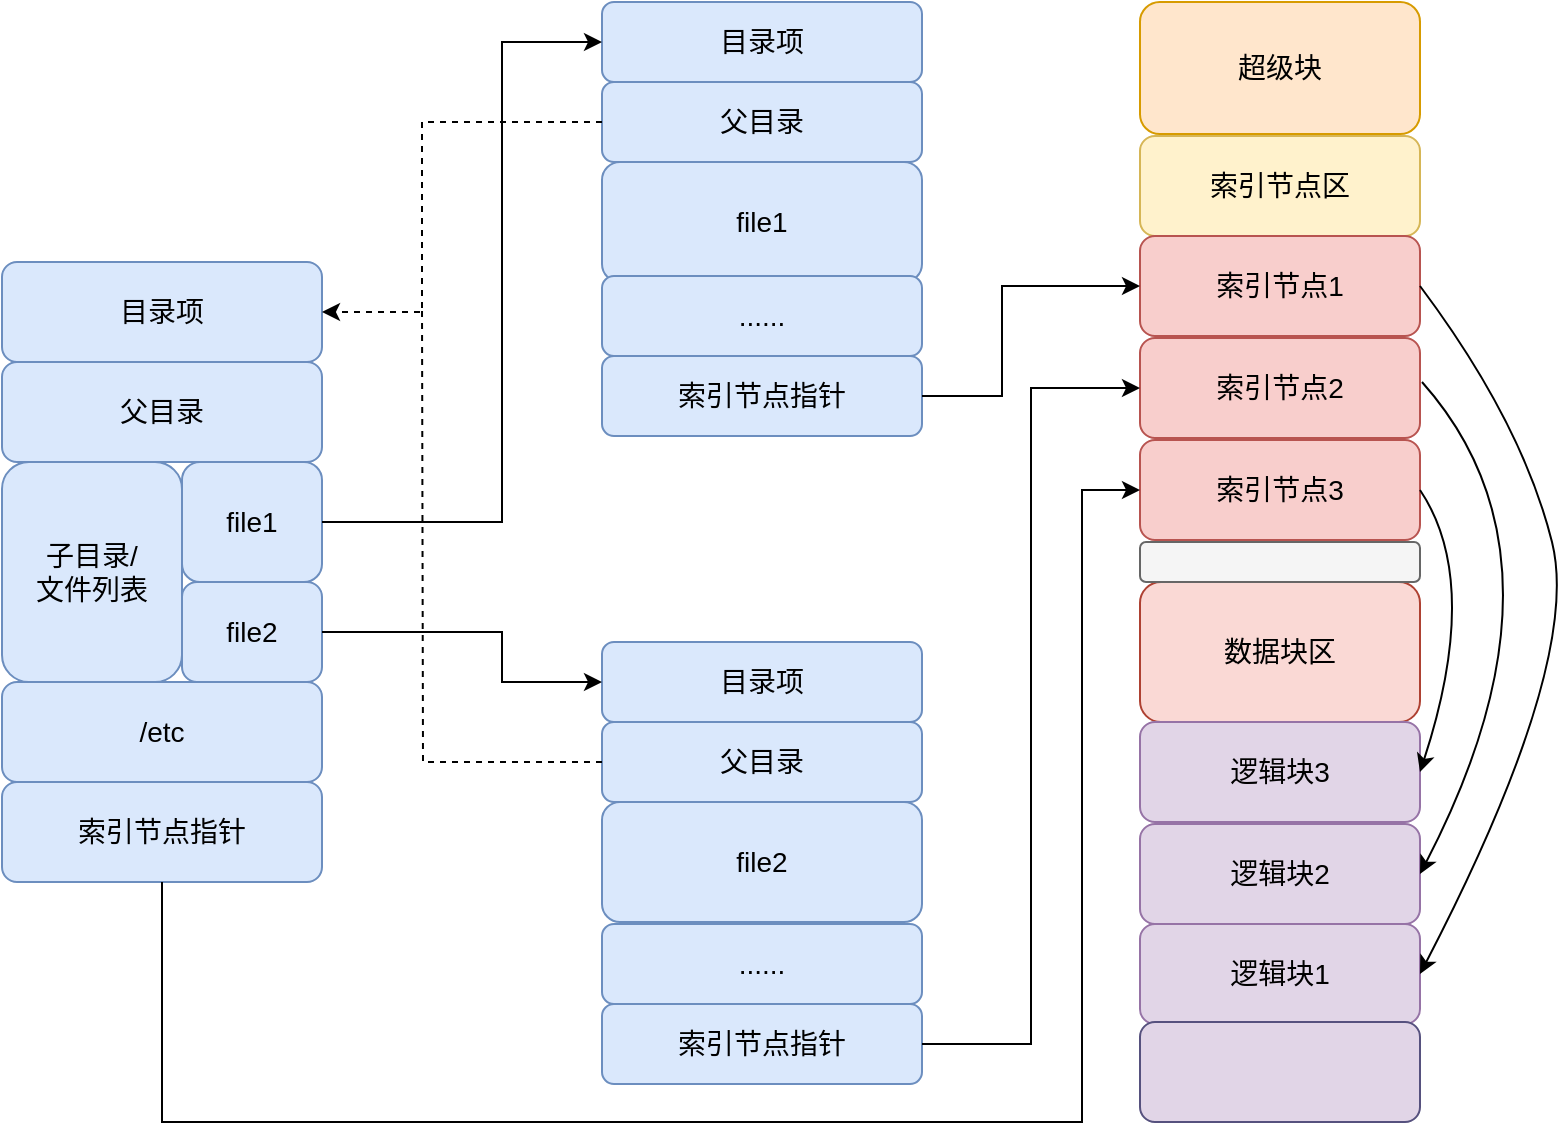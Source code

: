 <mxfile version="21.6.5" type="github">
  <diagram name="第 1 页" id="C635Q8EO_V4iNNacHxs6">
    <mxGraphModel dx="880" dy="446" grid="1" gridSize="10" guides="1" tooltips="1" connect="1" arrows="1" fold="1" page="1" pageScale="1" pageWidth="827" pageHeight="1169" math="0" shadow="0">
      <root>
        <mxCell id="0" />
        <mxCell id="1" parent="0" />
        <mxCell id="OQFdeBzDbGrKhD_iRUs_-1" value="目录项" style="rounded=1;whiteSpace=wrap;html=1;fillColor=#dae8fc;strokeColor=#6c8ebf;fontSize=14;" vertex="1" parent="1">
          <mxGeometry x="100" y="240" width="160" height="50" as="geometry" />
        </mxCell>
        <mxCell id="OQFdeBzDbGrKhD_iRUs_-3" value="父目录" style="rounded=1;whiteSpace=wrap;html=1;fillColor=#dae8fc;strokeColor=#6c8ebf;fontSize=14;" vertex="1" parent="1">
          <mxGeometry x="100" y="290" width="160" height="50" as="geometry" />
        </mxCell>
        <mxCell id="OQFdeBzDbGrKhD_iRUs_-4" value="/etc" style="rounded=1;whiteSpace=wrap;html=1;fillColor=#dae8fc;strokeColor=#6c8ebf;fontSize=14;" vertex="1" parent="1">
          <mxGeometry x="100" y="450" width="160" height="50" as="geometry" />
        </mxCell>
        <mxCell id="OQFdeBzDbGrKhD_iRUs_-5" value="索引节点指针" style="rounded=1;whiteSpace=wrap;html=1;fillColor=#dae8fc;strokeColor=#6c8ebf;fontSize=14;" vertex="1" parent="1">
          <mxGeometry x="100" y="500" width="160" height="50" as="geometry" />
        </mxCell>
        <mxCell id="OQFdeBzDbGrKhD_iRUs_-6" value="子目录/&lt;br style=&quot;font-size: 14px;&quot;&gt;文件列表" style="rounded=1;whiteSpace=wrap;html=1;fillColor=#dae8fc;strokeColor=#6c8ebf;fontSize=14;" vertex="1" parent="1">
          <mxGeometry x="100" y="340" width="90" height="110" as="geometry" />
        </mxCell>
        <mxCell id="OQFdeBzDbGrKhD_iRUs_-7" value="file1" style="rounded=1;whiteSpace=wrap;html=1;fillColor=#dae8fc;strokeColor=#6c8ebf;fontSize=14;" vertex="1" parent="1">
          <mxGeometry x="190" y="340" width="70" height="60" as="geometry" />
        </mxCell>
        <mxCell id="OQFdeBzDbGrKhD_iRUs_-8" value="file2" style="rounded=1;whiteSpace=wrap;html=1;fillColor=#dae8fc;strokeColor=#6c8ebf;fontSize=14;" vertex="1" parent="1">
          <mxGeometry x="190" y="400" width="70" height="50" as="geometry" />
        </mxCell>
        <mxCell id="OQFdeBzDbGrKhD_iRUs_-10" value="目录项" style="rounded=1;whiteSpace=wrap;html=1;fillColor=#dae8fc;strokeColor=#6c8ebf;fontSize=14;" vertex="1" parent="1">
          <mxGeometry x="400" y="110" width="160" height="40" as="geometry" />
        </mxCell>
        <mxCell id="OQFdeBzDbGrKhD_iRUs_-11" value="父目录" style="rounded=1;whiteSpace=wrap;html=1;fillColor=#dae8fc;strokeColor=#6c8ebf;fontSize=14;" vertex="1" parent="1">
          <mxGeometry x="400" y="150" width="160" height="40" as="geometry" />
        </mxCell>
        <mxCell id="OQFdeBzDbGrKhD_iRUs_-12" value="file1" style="rounded=1;whiteSpace=wrap;html=1;fillColor=#dae8fc;strokeColor=#6c8ebf;fontSize=14;" vertex="1" parent="1">
          <mxGeometry x="400" y="190" width="160" height="60" as="geometry" />
        </mxCell>
        <mxCell id="OQFdeBzDbGrKhD_iRUs_-13" value="......" style="rounded=1;whiteSpace=wrap;html=1;fillColor=#dae8fc;strokeColor=#6c8ebf;fontSize=14;" vertex="1" parent="1">
          <mxGeometry x="400" y="247" width="160" height="40" as="geometry" />
        </mxCell>
        <mxCell id="OQFdeBzDbGrKhD_iRUs_-14" value="索引节点指针" style="rounded=1;whiteSpace=wrap;html=1;fillColor=#dae8fc;strokeColor=#6c8ebf;fontSize=14;" vertex="1" parent="1">
          <mxGeometry x="400" y="287" width="160" height="40" as="geometry" />
        </mxCell>
        <mxCell id="OQFdeBzDbGrKhD_iRUs_-15" value="目录项" style="rounded=1;whiteSpace=wrap;html=1;fillColor=#dae8fc;strokeColor=#6c8ebf;fontSize=14;" vertex="1" parent="1">
          <mxGeometry x="400" y="430" width="160" height="40" as="geometry" />
        </mxCell>
        <mxCell id="OQFdeBzDbGrKhD_iRUs_-16" value="父目录" style="rounded=1;whiteSpace=wrap;html=1;fillColor=#dae8fc;strokeColor=#6c8ebf;fontSize=14;" vertex="1" parent="1">
          <mxGeometry x="400" y="470" width="160" height="40" as="geometry" />
        </mxCell>
        <mxCell id="OQFdeBzDbGrKhD_iRUs_-17" value="file2" style="rounded=1;whiteSpace=wrap;html=1;fillColor=#dae8fc;strokeColor=#6c8ebf;fontSize=14;" vertex="1" parent="1">
          <mxGeometry x="400" y="510" width="160" height="60" as="geometry" />
        </mxCell>
        <mxCell id="OQFdeBzDbGrKhD_iRUs_-18" value="......" style="rounded=1;whiteSpace=wrap;html=1;fillColor=#dae8fc;strokeColor=#6c8ebf;fontSize=14;" vertex="1" parent="1">
          <mxGeometry x="400" y="571" width="160" height="40" as="geometry" />
        </mxCell>
        <mxCell id="OQFdeBzDbGrKhD_iRUs_-19" value="索引节点指针" style="rounded=1;whiteSpace=wrap;html=1;fillColor=#dae8fc;strokeColor=#6c8ebf;fontSize=14;" vertex="1" parent="1">
          <mxGeometry x="400" y="611" width="160" height="40" as="geometry" />
        </mxCell>
        <mxCell id="OQFdeBzDbGrKhD_iRUs_-20" value="超级块" style="rounded=1;whiteSpace=wrap;html=1;fillColor=#ffe6cc;strokeColor=#d79b00;fontSize=14;" vertex="1" parent="1">
          <mxGeometry x="669" y="110" width="140" height="66" as="geometry" />
        </mxCell>
        <mxCell id="OQFdeBzDbGrKhD_iRUs_-21" value="索引节点区" style="rounded=1;whiteSpace=wrap;html=1;fillColor=#fff2cc;strokeColor=#d6b656;fontSize=14;" vertex="1" parent="1">
          <mxGeometry x="669" y="177" width="140" height="50" as="geometry" />
        </mxCell>
        <mxCell id="OQFdeBzDbGrKhD_iRUs_-22" value="索引节点1" style="rounded=1;whiteSpace=wrap;html=1;fillColor=#f8cecc;strokeColor=#b85450;fontSize=14;" vertex="1" parent="1">
          <mxGeometry x="669" y="227" width="140" height="50" as="geometry" />
        </mxCell>
        <mxCell id="OQFdeBzDbGrKhD_iRUs_-23" value="索引节点3" style="rounded=1;whiteSpace=wrap;html=1;fillColor=#f8cecc;strokeColor=#b85450;fontSize=14;" vertex="1" parent="1">
          <mxGeometry x="669" y="329" width="140" height="50" as="geometry" />
        </mxCell>
        <mxCell id="OQFdeBzDbGrKhD_iRUs_-24" value="索引节点2" style="rounded=1;whiteSpace=wrap;html=1;fillColor=#f8cecc;strokeColor=#b85450;fontSize=14;" vertex="1" parent="1">
          <mxGeometry x="669" y="278" width="140" height="50" as="geometry" />
        </mxCell>
        <mxCell id="OQFdeBzDbGrKhD_iRUs_-25" value="数据块区" style="rounded=1;whiteSpace=wrap;html=1;fillColor=#fad9d5;strokeColor=#ae4132;fontSize=14;" vertex="1" parent="1">
          <mxGeometry x="669" y="400" width="140" height="70" as="geometry" />
        </mxCell>
        <mxCell id="OQFdeBzDbGrKhD_iRUs_-26" value="逻辑块3" style="rounded=1;whiteSpace=wrap;html=1;fillColor=#e1d5e7;strokeColor=#9673a6;fontSize=14;" vertex="1" parent="1">
          <mxGeometry x="669" y="470" width="140" height="50" as="geometry" />
        </mxCell>
        <mxCell id="OQFdeBzDbGrKhD_iRUs_-27" value="逻辑块2" style="rounded=1;whiteSpace=wrap;html=1;fillColor=#e1d5e7;strokeColor=#9673a6;fontSize=14;" vertex="1" parent="1">
          <mxGeometry x="669" y="521" width="140" height="50" as="geometry" />
        </mxCell>
        <mxCell id="OQFdeBzDbGrKhD_iRUs_-28" value="逻辑块1" style="rounded=1;whiteSpace=wrap;html=1;fillColor=#e1d5e7;strokeColor=#9673a6;fontSize=14;" vertex="1" parent="1">
          <mxGeometry x="669" y="571" width="140" height="50" as="geometry" />
        </mxCell>
        <mxCell id="OQFdeBzDbGrKhD_iRUs_-29" value="" style="rounded=1;whiteSpace=wrap;html=1;fontSize=14;fillColor=#E1D5E7;strokeColor=#56517e;" vertex="1" parent="1">
          <mxGeometry x="669" y="620" width="140" height="50" as="geometry" />
        </mxCell>
        <mxCell id="OQFdeBzDbGrKhD_iRUs_-31" value="" style="rounded=1;whiteSpace=wrap;html=1;fillColor=#f5f5f5;strokeColor=#666666;fontSize=14;fontColor=#333333;" vertex="1" parent="1">
          <mxGeometry x="669" y="380" width="140" height="20" as="geometry" />
        </mxCell>
        <mxCell id="OQFdeBzDbGrKhD_iRUs_-32" value="" style="endArrow=classic;startArrow=none;html=1;rounded=0;exitX=1;exitY=0.5;exitDx=0;exitDy=0;entryX=0;entryY=0.5;entryDx=0;entryDy=0;edgeStyle=orthogonalEdgeStyle;startFill=0;fontSize=14;" edge="1" parent="1" source="OQFdeBzDbGrKhD_iRUs_-7" target="OQFdeBzDbGrKhD_iRUs_-10">
          <mxGeometry width="50" height="50" relative="1" as="geometry">
            <mxPoint x="300" y="410" as="sourcePoint" />
            <mxPoint x="350" y="360" as="targetPoint" />
            <Array as="points">
              <mxPoint x="350" y="370" />
              <mxPoint x="350" y="130" />
            </Array>
          </mxGeometry>
        </mxCell>
        <mxCell id="OQFdeBzDbGrKhD_iRUs_-33" value="" style="endArrow=classic;html=1;rounded=0;exitX=1;exitY=0.5;exitDx=0;exitDy=0;edgeStyle=orthogonalEdgeStyle;entryX=0;entryY=0.5;entryDx=0;entryDy=0;fontSize=14;" edge="1" parent="1" source="OQFdeBzDbGrKhD_iRUs_-8" target="OQFdeBzDbGrKhD_iRUs_-15">
          <mxGeometry width="50" height="50" relative="1" as="geometry">
            <mxPoint x="270" y="430" as="sourcePoint" />
            <mxPoint x="390" y="450" as="targetPoint" />
            <Array as="points">
              <mxPoint x="350" y="425" />
              <mxPoint x="350" y="450" />
            </Array>
          </mxGeometry>
        </mxCell>
        <mxCell id="OQFdeBzDbGrKhD_iRUs_-34" value="" style="endArrow=classic;html=1;rounded=0;entryX=1;entryY=0.5;entryDx=0;entryDy=0;exitX=0;exitY=0.5;exitDx=0;exitDy=0;edgeStyle=orthogonalEdgeStyle;dashed=1;fontSize=14;" edge="1" parent="1" source="OQFdeBzDbGrKhD_iRUs_-11" target="OQFdeBzDbGrKhD_iRUs_-1">
          <mxGeometry width="50" height="50" relative="1" as="geometry">
            <mxPoint x="410" y="330" as="sourcePoint" />
            <mxPoint x="460" y="280" as="targetPoint" />
            <Array as="points">
              <mxPoint x="310" y="170" />
              <mxPoint x="310" y="265" />
            </Array>
          </mxGeometry>
        </mxCell>
        <mxCell id="OQFdeBzDbGrKhD_iRUs_-35" value="" style="endArrow=none;html=1;rounded=0;exitX=0;exitY=0.5;exitDx=0;exitDy=0;edgeStyle=orthogonalEdgeStyle;endFill=0;dashed=1;fontSize=14;" edge="1" parent="1" source="OQFdeBzDbGrKhD_iRUs_-16">
          <mxGeometry width="50" height="50" relative="1" as="geometry">
            <mxPoint x="410" y="430" as="sourcePoint" />
            <mxPoint x="310" y="260" as="targetPoint" />
          </mxGeometry>
        </mxCell>
        <mxCell id="OQFdeBzDbGrKhD_iRUs_-36" value="" style="endArrow=classic;html=1;rounded=0;entryX=0;entryY=0.5;entryDx=0;entryDy=0;exitX=1;exitY=0.5;exitDx=0;exitDy=0;edgeStyle=orthogonalEdgeStyle;fontSize=14;" edge="1" parent="1" source="OQFdeBzDbGrKhD_iRUs_-14" target="OQFdeBzDbGrKhD_iRUs_-22">
          <mxGeometry width="50" height="50" relative="1" as="geometry">
            <mxPoint x="410" y="430" as="sourcePoint" />
            <mxPoint x="460" y="380" as="targetPoint" />
            <Array as="points">
              <mxPoint x="600" y="307" />
              <mxPoint x="600" y="252" />
            </Array>
          </mxGeometry>
        </mxCell>
        <mxCell id="OQFdeBzDbGrKhD_iRUs_-37" value="" style="endArrow=classic;html=1;rounded=0;exitX=1;exitY=0.5;exitDx=0;exitDy=0;entryX=0;entryY=0.5;entryDx=0;entryDy=0;edgeStyle=orthogonalEdgeStyle;fontSize=14;" edge="1" parent="1" source="OQFdeBzDbGrKhD_iRUs_-19" target="OQFdeBzDbGrKhD_iRUs_-24">
          <mxGeometry width="50" height="50" relative="1" as="geometry">
            <mxPoint x="410" y="530" as="sourcePoint" />
            <mxPoint x="610" y="450" as="targetPoint" />
          </mxGeometry>
        </mxCell>
        <mxCell id="OQFdeBzDbGrKhD_iRUs_-38" value="" style="endArrow=classic;html=1;rounded=0;exitX=0.5;exitY=1;exitDx=0;exitDy=0;entryX=0;entryY=0.5;entryDx=0;entryDy=0;edgeStyle=orthogonalEdgeStyle;fontSize=14;" edge="1" parent="1" source="OQFdeBzDbGrKhD_iRUs_-5" target="OQFdeBzDbGrKhD_iRUs_-23">
          <mxGeometry width="50" height="50" relative="1" as="geometry">
            <mxPoint x="200" y="660" as="sourcePoint" />
            <mxPoint x="641" y="370" as="targetPoint" />
            <Array as="points">
              <mxPoint x="180" y="670" />
              <mxPoint x="640" y="670" />
              <mxPoint x="640" y="354" />
            </Array>
          </mxGeometry>
        </mxCell>
        <mxCell id="OQFdeBzDbGrKhD_iRUs_-39" value="" style="curved=1;endArrow=classic;html=1;rounded=0;exitX=1;exitY=0.5;exitDx=0;exitDy=0;entryX=1;entryY=0.5;entryDx=0;entryDy=0;fontSize=14;" edge="1" parent="1" source="OQFdeBzDbGrKhD_iRUs_-23" target="OQFdeBzDbGrKhD_iRUs_-26">
          <mxGeometry width="50" height="50" relative="1" as="geometry">
            <mxPoint x="837" y="350" as="sourcePoint" />
            <mxPoint x="887" y="300" as="targetPoint" />
            <Array as="points">
              <mxPoint x="840" y="400" />
            </Array>
          </mxGeometry>
        </mxCell>
        <mxCell id="OQFdeBzDbGrKhD_iRUs_-40" value="" style="curved=1;endArrow=classic;html=1;rounded=0;entryX=1;entryY=0.5;entryDx=0;entryDy=0;fontSize=14;" edge="1" parent="1" target="OQFdeBzDbGrKhD_iRUs_-27">
          <mxGeometry width="50" height="50" relative="1" as="geometry">
            <mxPoint x="810" y="300" as="sourcePoint" />
            <mxPoint x="850" y="230" as="targetPoint" />
            <Array as="points">
              <mxPoint x="890" y="390" />
            </Array>
          </mxGeometry>
        </mxCell>
        <mxCell id="OQFdeBzDbGrKhD_iRUs_-41" value="" style="curved=1;endArrow=classic;html=1;rounded=0;exitX=1;exitY=0.5;exitDx=0;exitDy=0;entryX=1;entryY=0.5;entryDx=0;entryDy=0;fontSize=14;" edge="1" parent="1" source="OQFdeBzDbGrKhD_iRUs_-22" target="OQFdeBzDbGrKhD_iRUs_-28">
          <mxGeometry width="50" height="50" relative="1" as="geometry">
            <mxPoint x="840" y="255" as="sourcePoint" />
            <mxPoint x="890" y="205" as="targetPoint" />
            <Array as="points">
              <mxPoint x="860" y="320" />
              <mxPoint x="890" y="440" />
            </Array>
          </mxGeometry>
        </mxCell>
      </root>
    </mxGraphModel>
  </diagram>
</mxfile>
